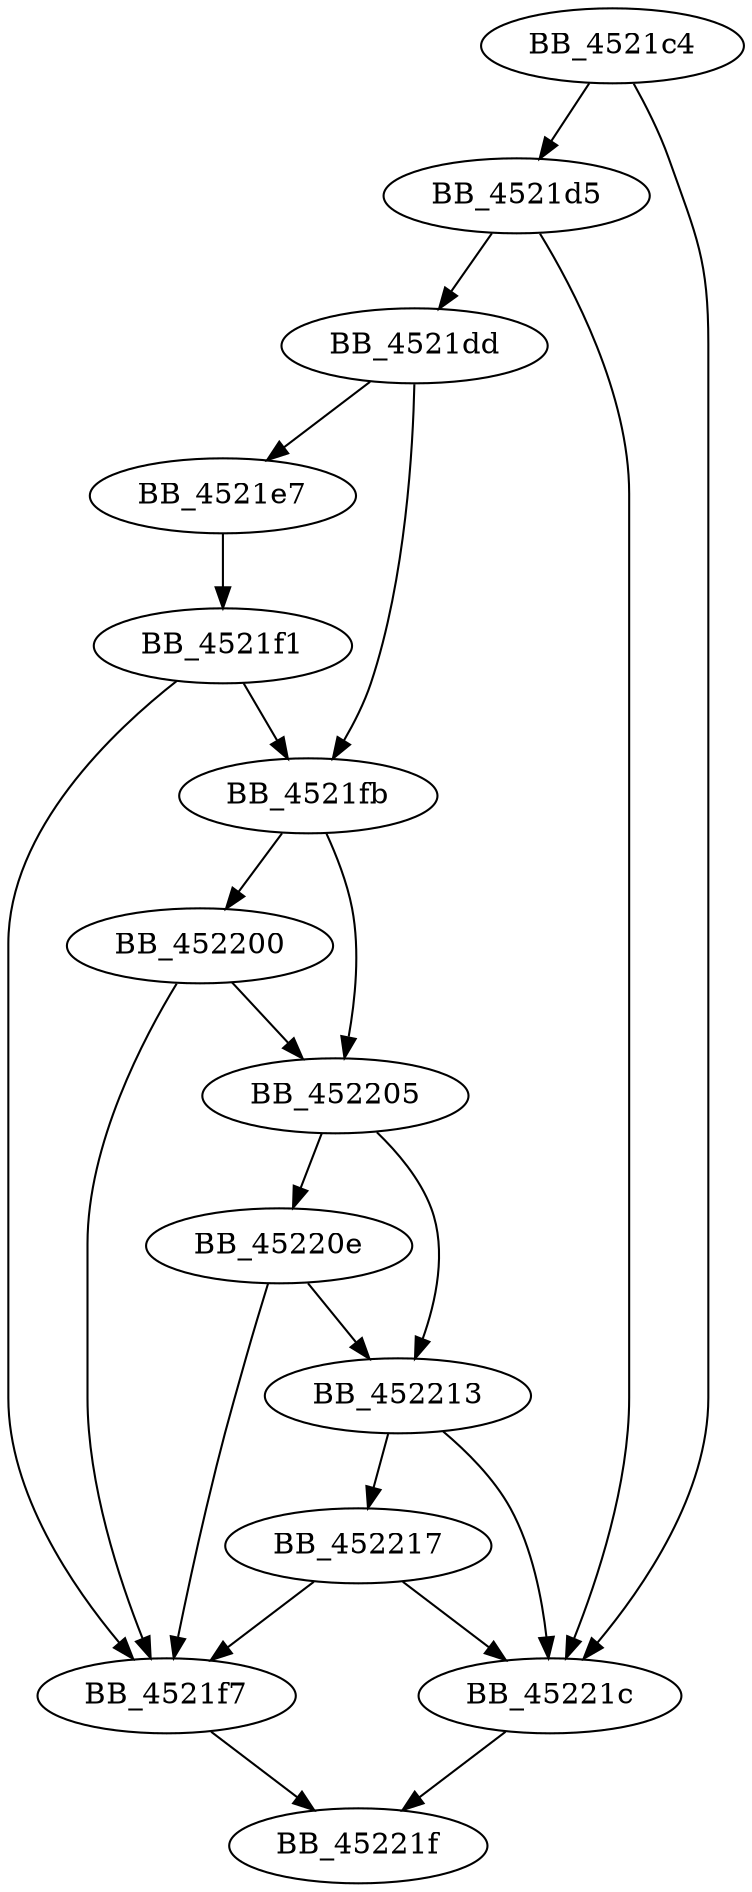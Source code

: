 DiGraph sub_4521C4{
BB_4521c4->BB_4521d5
BB_4521c4->BB_45221c
BB_4521d5->BB_4521dd
BB_4521d5->BB_45221c
BB_4521dd->BB_4521e7
BB_4521dd->BB_4521fb
BB_4521e7->BB_4521f1
BB_4521f1->BB_4521f7
BB_4521f1->BB_4521fb
BB_4521f7->BB_45221f
BB_4521fb->BB_452200
BB_4521fb->BB_452205
BB_452200->BB_4521f7
BB_452200->BB_452205
BB_452205->BB_45220e
BB_452205->BB_452213
BB_45220e->BB_4521f7
BB_45220e->BB_452213
BB_452213->BB_452217
BB_452213->BB_45221c
BB_452217->BB_4521f7
BB_452217->BB_45221c
BB_45221c->BB_45221f
}
